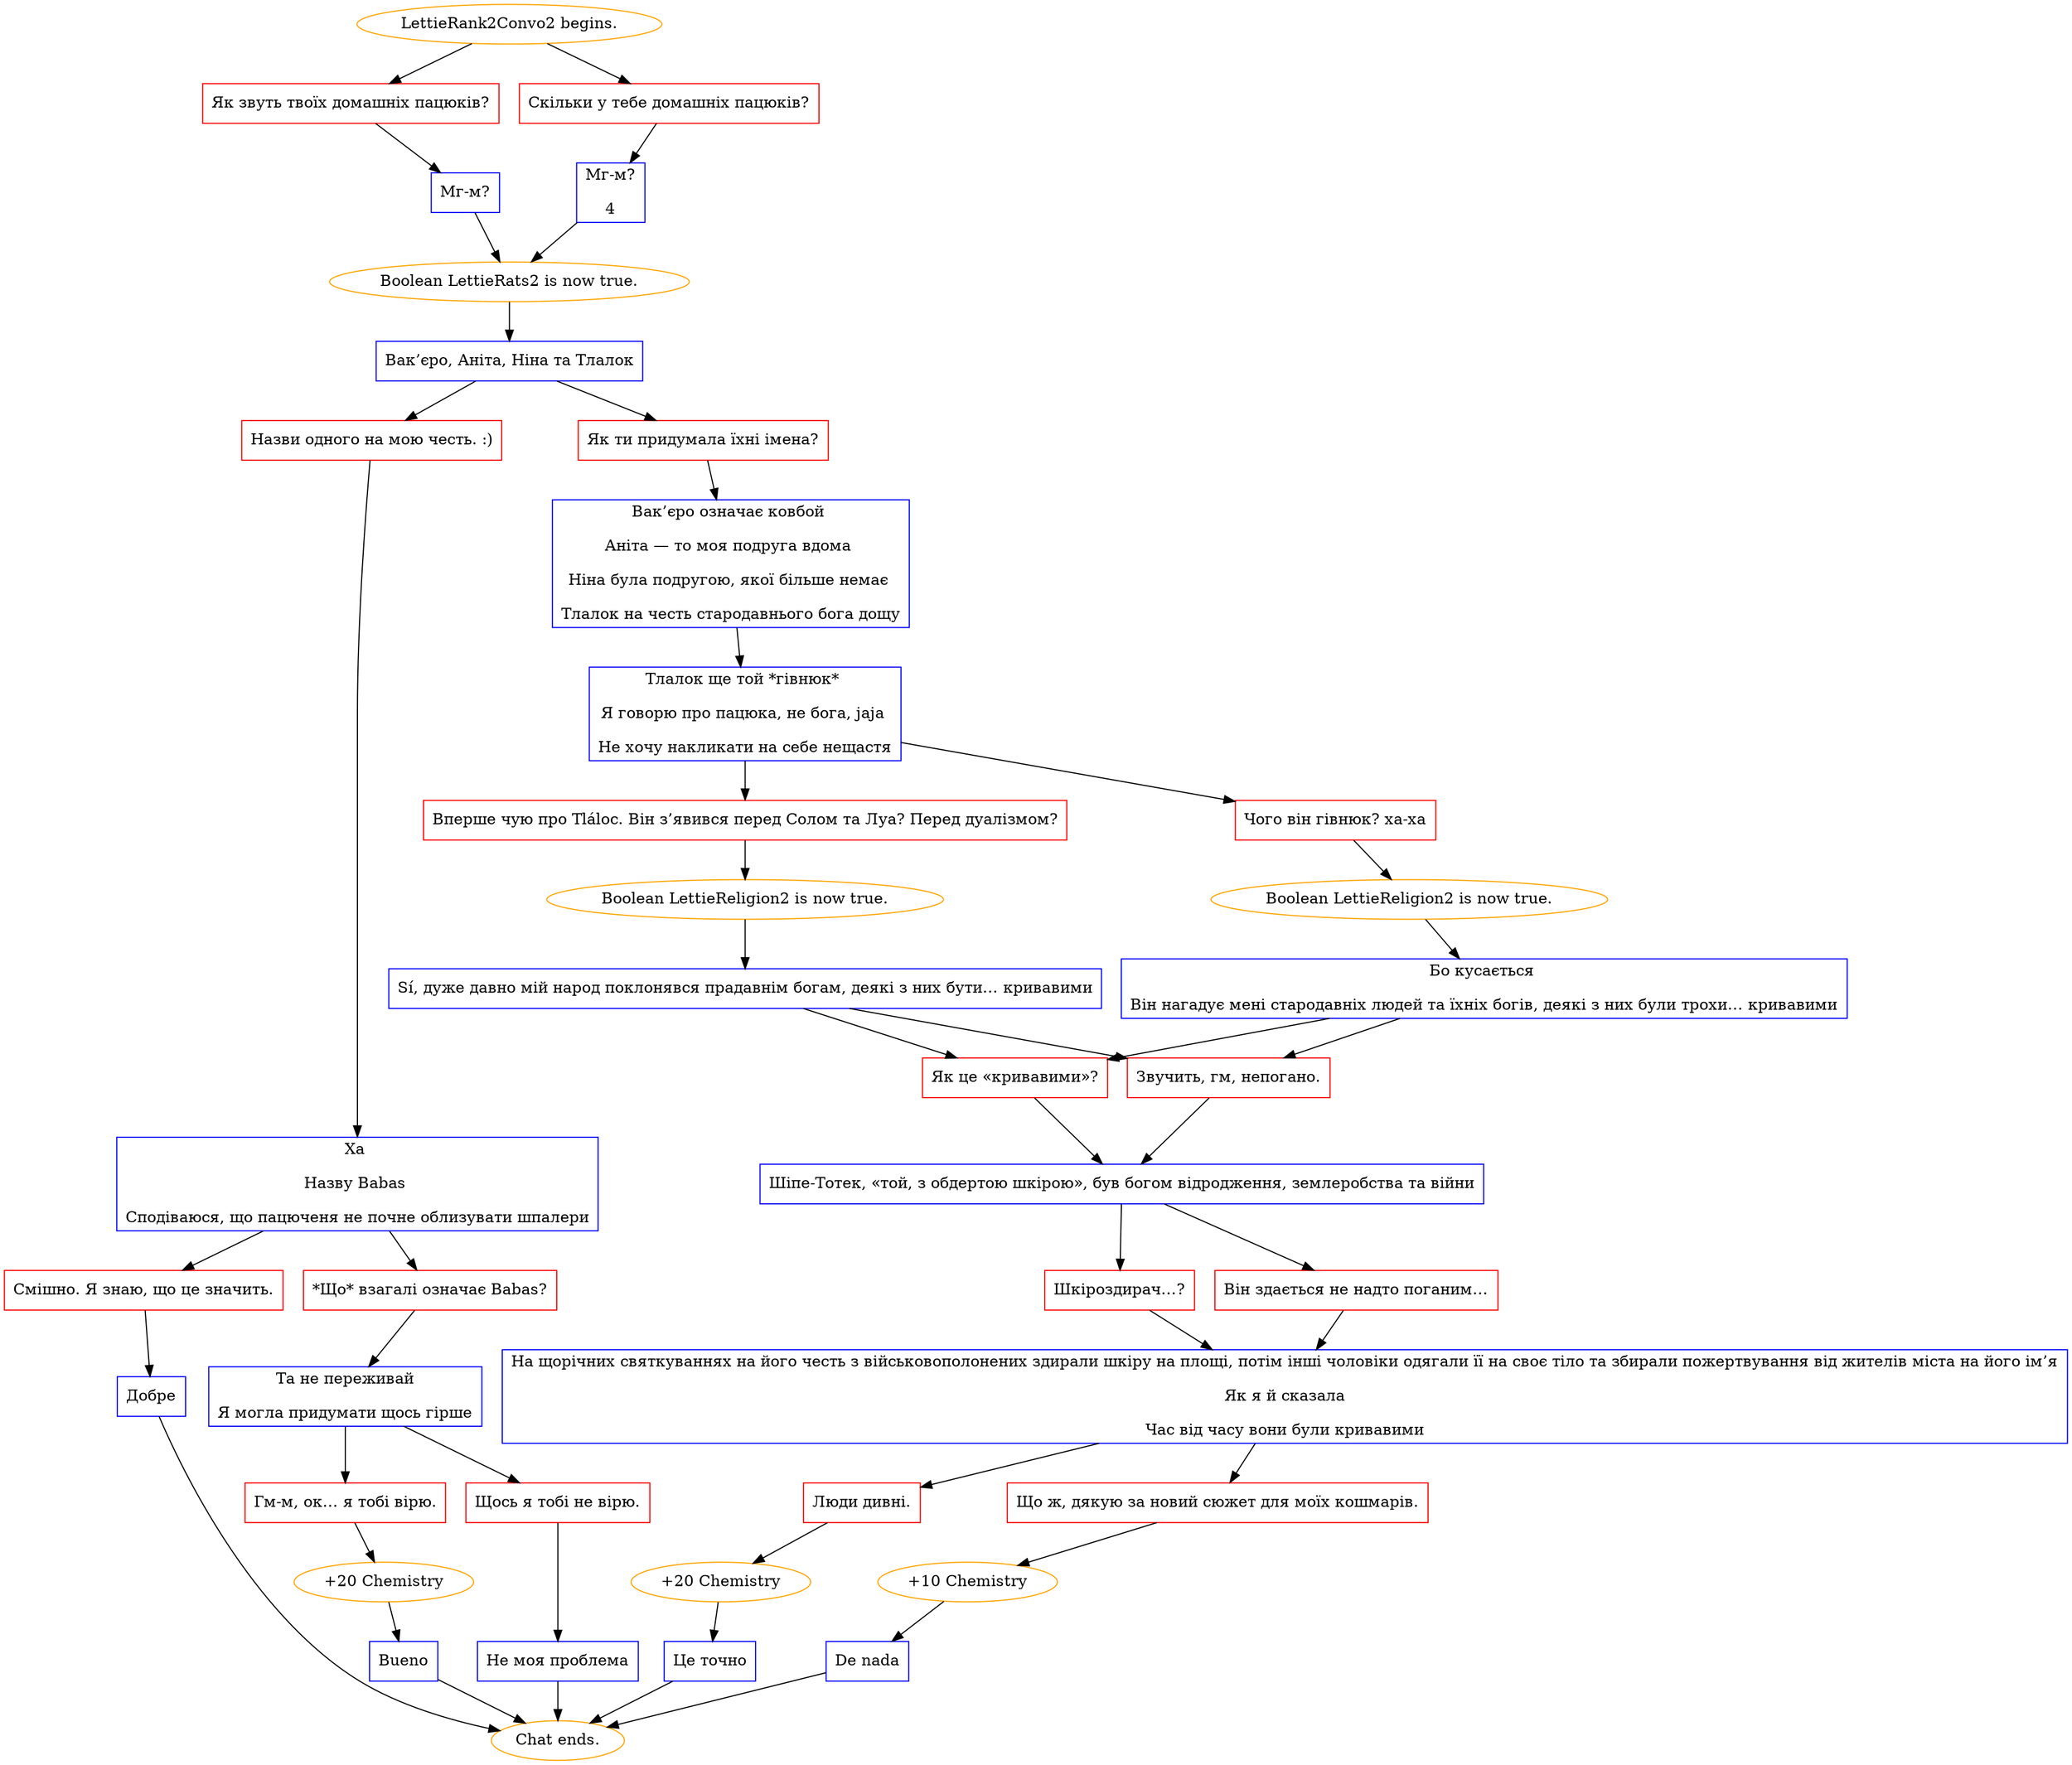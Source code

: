 digraph {
	"LettieRank2Convo2 begins." [color=orange];
		"LettieRank2Convo2 begins." -> j2430354111;
		"LettieRank2Convo2 begins." -> j237686519;
	j2430354111 [label="Як звуть твоїх домашніх пацюків?",shape=box,color=red];
		j2430354111 -> j4024174317;
	j237686519 [label="Скільки у тебе домашніх пацюків?",shape=box,color=red];
		j237686519 -> j1649035823;
	j4024174317 [label="Мг-м?",shape=box,color=blue];
		j4024174317 -> j4230542133;
	j1649035823 [label="Мг-м?
4",shape=box,color=blue];
		j1649035823 -> j4230542133;
	j4230542133 [label="Boolean LettieRats2 is now true.",color=orange];
		j4230542133 -> j2438319069;
	j2438319069 [label="Вак’єро, Аніта, Ніна та Тлалок",shape=box,color=blue];
		j2438319069 -> j351236898;
		j2438319069 -> j4120958630;
	j351236898 [label="Як ти придумала їхні імена?",shape=box,color=red];
		j351236898 -> j2358782277;
	j4120958630 [label="Назви одного на мою честь. :)",shape=box,color=red];
		j4120958630 -> j2072727107;
	j2358782277 [label="Вак’єро означає ковбой 
Аніта — то моя подруга вдома 
Ніна була подругою, якої більше немає 
Тлалок на честь стародавнього бога дощу",shape=box,color=blue];
		j2358782277 -> j48743483;
	j2072727107 [label="Ха 
Назву Babas 
Сподіваюся, що пацюченя не почне облизувати шпалери",shape=box,color=blue];
		j2072727107 -> j2807516737;
		j2072727107 -> j4246037862;
	j48743483 [label="Тлалок ще той *гівнюк* 
Я говорю про пацюка, не бога, jaja 
Не хочу накликати на себе нещастя",shape=box,color=blue];
		j48743483 -> j234852221;
		j48743483 -> j1327818652;
	j2807516737 [label="*Що* взагалі означає Babas?",shape=box,color=red];
		j2807516737 -> j1243989608;
	j4246037862 [label="Смішно. Я знаю, що це значить.",shape=box,color=red];
		j4246037862 -> j3782872695;
	j234852221 [label="Вперше чую про Tláloc. Він з’явився перед Солом та Луа? Перед дуалізмом?",shape=box,color=red];
		j234852221 -> j4230608353;
	j1327818652 [label="Чого він гівнюк? ха-ха",shape=box,color=red];
		j1327818652 -> j1453525432;
	j1243989608 [label="Та не переживай
Я могла придумати щось гірше",shape=box,color=blue];
		j1243989608 -> j2946867140;
		j1243989608 -> j3436058417;
	j3782872695 [label="Добре",shape=box,color=blue];
		j3782872695 -> "Chat ends.";
	j4230608353 [label="Boolean LettieReligion2 is now true.",color=orange];
		j4230608353 -> j2984793521;
	j1453525432 [label="Boolean LettieReligion2 is now true.",color=orange];
		j1453525432 -> j3198685445;
	j2946867140 [label="Гм-м, ок… я тобі вірю.",shape=box,color=red];
		j2946867140 -> j1542753201;
	j3436058417 [label="Щось я тобі не вірю.",shape=box,color=red];
		j3436058417 -> j616291739;
	"Chat ends." [color=orange];
	j2984793521 [label="Sí, дуже давно мій народ поклонявся прадавнім богам, деякі з них бути… кривавими",shape=box,color=blue];
		j2984793521 -> j585027034;
		j2984793521 -> j3260609070;
	j3198685445 [label="Бо кусається 
Він нагадує мені стародавніх людей та їхніх богів, деякі з них були трохи… кривавими",shape=box,color=blue];
		j3198685445 -> j3260609070;
		j3198685445 -> j585027034;
	j1542753201 [label="+20 Chemistry",color=orange];
		j1542753201 -> j3748645904;
	j616291739 [label="Не моя проблема",shape=box,color=blue];
		j616291739 -> "Chat ends.";
	j585027034 [label="Як це «кривавими»?",shape=box,color=red];
		j585027034 -> j1489276253;
	j3260609070 [label="Звучить, гм, непогано.",shape=box,color=red];
		j3260609070 -> j1489276253;
	j3748645904 [label="Bueno",shape=box,color=blue];
		j3748645904 -> "Chat ends.";
	j1489276253 [label="Шіпе-Тотек, «той, з обдертою шкірою», був богом відродження, землеробства та війни",shape=box,color=blue];
		j1489276253 -> j1641618281;
		j1489276253 -> j990282952;
	j1641618281 [label="Шкіроздирач…?",shape=box,color=red];
		j1641618281 -> j870744657;
	j990282952 [label="Він здається не надто поганим…",shape=box,color=red];
		j990282952 -> j870744657;
	j870744657 [label="На щорічних святкуваннях на його честь з військовополонених здирали шкіру на площі, потім інші чоловіки одягали її на своє тіло та збирали пожертвування від жителів міста на його ім’я
Як я й сказала
Час від часу вони були кривавими",shape=box,color=blue];
		j870744657 -> j2322337720;
		j870744657 -> j2466262778;
	j2322337720 [label="Що ж, дякую за новий сюжет для моїх кошмарів.",shape=box,color=red];
		j2322337720 -> j1783358073;
	j2466262778 [label="Люди дивні.",shape=box,color=red];
		j2466262778 -> j1566694881;
	j1783358073 [label="+10 Chemistry",color=orange];
		j1783358073 -> j2744980338;
	j1566694881 [label="+20 Chemistry",color=orange];
		j1566694881 -> j2886558971;
	j2744980338 [label="De nada",shape=box,color=blue];
		j2744980338 -> "Chat ends.";
	j2886558971 [label="Це точно",shape=box,color=blue];
		j2886558971 -> "Chat ends.";
}